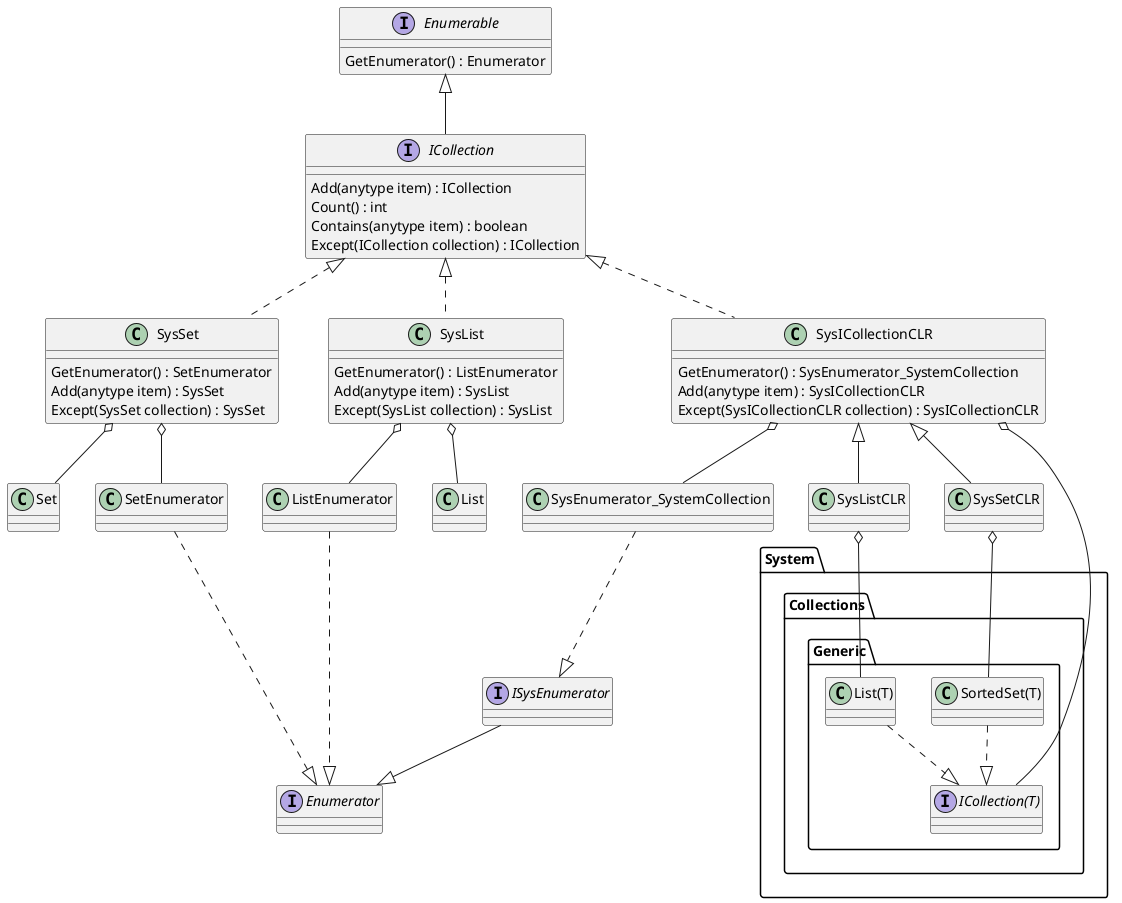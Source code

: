 @startuml "ICollection"

interface Enumerable{
    GetEnumerator() : Enumerator
}

interface ICollection{
    Add(anytype item) : ICollection
    Count() : int
    Contains(anytype item) : boolean
    Except(ICollection collection) : ICollection
}
Enumerable <|-- ICollection

class SysSet{
    GetEnumerator() : SetEnumerator
    Add(anytype item) : SysSet
    Except(SysSet collection) : SysSet
}
ICollection <|.. SysSet

class Set{
}
SysSet o-- Set

class SetEnumerator{
}
SysSet o-- SetEnumerator

class SysList{
    GetEnumerator() : ListEnumerator
    Add(anytype item) : SysList
    Except(SysList collection) : SysList
}
ICollection <|.. SysList

class ListEnumerator{
}
SysList o-- ListEnumerator

class List{
}
SysList o-- List

interface Enumerator{
}
SetEnumerator ..|> Enumerator
ListEnumerator ..|> Enumerator

class SysICollectionCLR{
    GetEnumerator() : SysEnumerator_SystemCollection
    Add(anytype item) : SysICollectionCLR
    Except(SysICollectionCLR collection) : SysICollectionCLR
}
ICollection <|.. SysICollectionCLR

class SysListCLR{
}
SysICollectionCLR <|-- SysListCLR

class SysSetCLR{
}
SysICollectionCLR <|-- SysSetCLR

class SysEnumerator_SystemCollection{
}
SysICollectionCLR o-- SysEnumerator_SystemCollection

interface ISysEnumerator{
}
SysEnumerator_SystemCollection ..|> ISysEnumerator
ISysEnumerator --|> Enumerator

package System.Collections.Generic{
    interface ICollection(T){
    }
    SysICollectionCLR o-- "ICollection(T)"
    SysListCLR o-- "List(T)"
    "List(T)" ..|> "ICollection(T)"
    SysSetCLR o-- "SortedSet(T)"
    "SortedSet(T)" ..|> "ICollection(T)"
}

@enduml